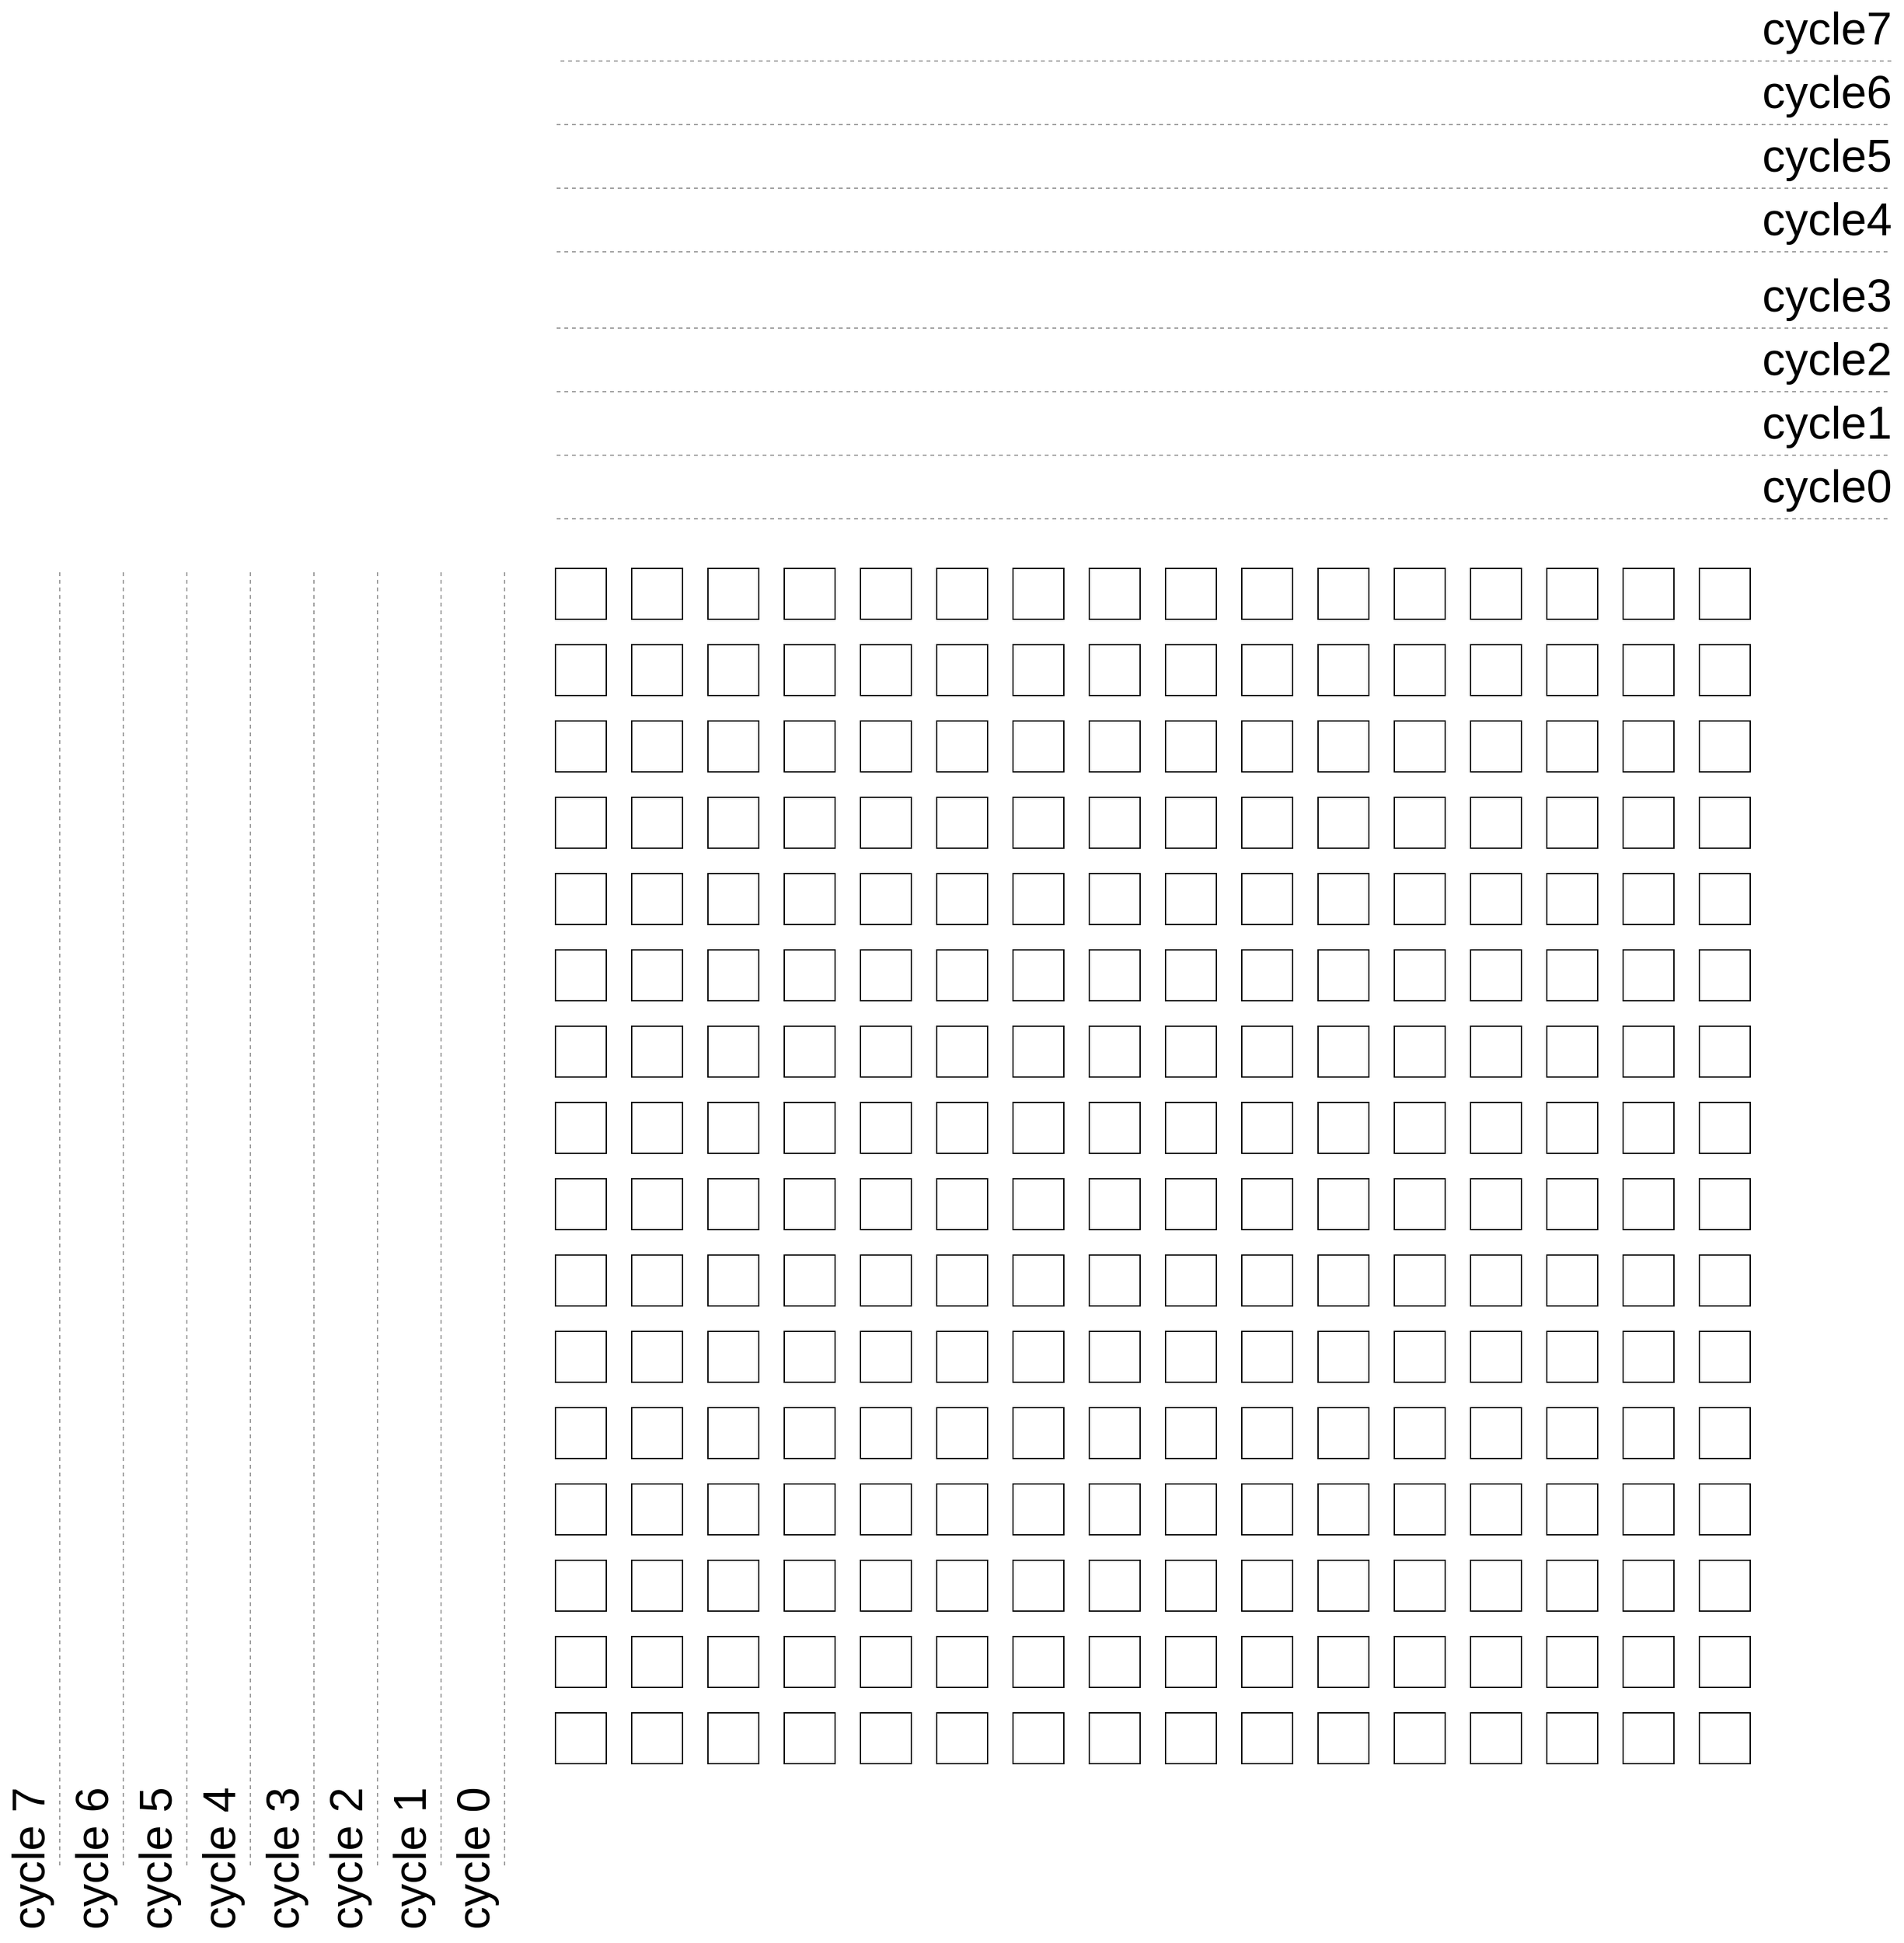 <mxfile version="13.10.3" type="device"><diagram id="1LaRJCmwS4lIeRSS0OO0" name="Page-1"><mxGraphModel dx="3244" dy="1924" grid="0" gridSize="10" guides="1" tooltips="1" connect="1" arrows="1" fold="1" page="0" pageScale="1" pageWidth="827" pageHeight="1169" math="0" shadow="0"><root><mxCell id="0"/><mxCell id="1" parent="0"/><mxCell id="CfFXcsWY9GP731ozD79a-1" value="" style="rounded=0;whiteSpace=wrap;html=1;" parent="1" vertex="1"><mxGeometry x="360" y="200" width="40" height="40" as="geometry"/></mxCell><mxCell id="CfFXcsWY9GP731ozD79a-2" value="" style="rounded=0;whiteSpace=wrap;html=1;" parent="1" vertex="1"><mxGeometry x="360" y="260" width="40" height="40" as="geometry"/></mxCell><mxCell id="CfFXcsWY9GP731ozD79a-5" value="" style="rounded=0;whiteSpace=wrap;html=1;" parent="1" vertex="1"><mxGeometry x="360" y="320" width="40" height="40" as="geometry"/></mxCell><mxCell id="CfFXcsWY9GP731ozD79a-6" value="" style="rounded=0;whiteSpace=wrap;html=1;" parent="1" vertex="1"><mxGeometry x="360" y="380" width="40" height="40" as="geometry"/></mxCell><mxCell id="CfFXcsWY9GP731ozD79a-7" value="" style="rounded=0;whiteSpace=wrap;html=1;" parent="1" vertex="1"><mxGeometry x="360" y="440" width="40" height="40" as="geometry"/></mxCell><mxCell id="CfFXcsWY9GP731ozD79a-8" value="" style="rounded=0;whiteSpace=wrap;html=1;" parent="1" vertex="1"><mxGeometry x="360" y="500" width="40" height="40" as="geometry"/></mxCell><mxCell id="CfFXcsWY9GP731ozD79a-9" value="" style="rounded=0;whiteSpace=wrap;html=1;" parent="1" vertex="1"><mxGeometry x="360" y="560" width="40" height="40" as="geometry"/></mxCell><mxCell id="CfFXcsWY9GP731ozD79a-10" value="" style="rounded=0;whiteSpace=wrap;html=1;" parent="1" vertex="1"><mxGeometry x="360" y="620" width="40" height="40" as="geometry"/></mxCell><mxCell id="CfFXcsWY9GP731ozD79a-11" value="" style="rounded=0;whiteSpace=wrap;html=1;" parent="1" vertex="1"><mxGeometry x="360" y="680" width="40" height="40" as="geometry"/></mxCell><mxCell id="CfFXcsWY9GP731ozD79a-12" value="" style="rounded=0;whiteSpace=wrap;html=1;" parent="1" vertex="1"><mxGeometry x="360" y="740" width="40" height="40" as="geometry"/></mxCell><mxCell id="CfFXcsWY9GP731ozD79a-13" value="" style="rounded=0;whiteSpace=wrap;html=1;" parent="1" vertex="1"><mxGeometry x="360" y="800" width="40" height="40" as="geometry"/></mxCell><mxCell id="CfFXcsWY9GP731ozD79a-14" value="" style="rounded=0;whiteSpace=wrap;html=1;" parent="1" vertex="1"><mxGeometry x="360" y="860" width="40" height="40" as="geometry"/></mxCell><mxCell id="CfFXcsWY9GP731ozD79a-15" value="" style="rounded=0;whiteSpace=wrap;html=1;" parent="1" vertex="1"><mxGeometry x="360" y="920" width="40" height="40" as="geometry"/></mxCell><mxCell id="CfFXcsWY9GP731ozD79a-16" value="" style="rounded=0;whiteSpace=wrap;html=1;" parent="1" vertex="1"><mxGeometry x="360" y="980" width="40" height="40" as="geometry"/></mxCell><mxCell id="CfFXcsWY9GP731ozD79a-17" value="" style="rounded=0;whiteSpace=wrap;html=1;" parent="1" vertex="1"><mxGeometry x="360" y="1040" width="40" height="40" as="geometry"/></mxCell><mxCell id="CfFXcsWY9GP731ozD79a-18" value="" style="rounded=0;whiteSpace=wrap;html=1;" parent="1" vertex="1"><mxGeometry x="360" y="1100" width="40" height="40" as="geometry"/></mxCell><mxCell id="CfFXcsWY9GP731ozD79a-35" value="" style="rounded=0;whiteSpace=wrap;html=1;" parent="1" vertex="1"><mxGeometry x="420" y="200" width="40" height="40" as="geometry"/></mxCell><mxCell id="CfFXcsWY9GP731ozD79a-36" value="" style="rounded=0;whiteSpace=wrap;html=1;" parent="1" vertex="1"><mxGeometry x="420" y="260" width="40" height="40" as="geometry"/></mxCell><mxCell id="CfFXcsWY9GP731ozD79a-37" value="" style="rounded=0;whiteSpace=wrap;html=1;" parent="1" vertex="1"><mxGeometry x="420" y="320" width="40" height="40" as="geometry"/></mxCell><mxCell id="CfFXcsWY9GP731ozD79a-38" value="" style="rounded=0;whiteSpace=wrap;html=1;" parent="1" vertex="1"><mxGeometry x="420" y="380" width="40" height="40" as="geometry"/></mxCell><mxCell id="CfFXcsWY9GP731ozD79a-39" value="" style="rounded=0;whiteSpace=wrap;html=1;" parent="1" vertex="1"><mxGeometry x="420" y="440" width="40" height="40" as="geometry"/></mxCell><mxCell id="CfFXcsWY9GP731ozD79a-40" value="" style="rounded=0;whiteSpace=wrap;html=1;" parent="1" vertex="1"><mxGeometry x="420" y="500" width="40" height="40" as="geometry"/></mxCell><mxCell id="CfFXcsWY9GP731ozD79a-41" value="" style="rounded=0;whiteSpace=wrap;html=1;" parent="1" vertex="1"><mxGeometry x="420" y="560" width="40" height="40" as="geometry"/></mxCell><mxCell id="CfFXcsWY9GP731ozD79a-42" value="" style="rounded=0;whiteSpace=wrap;html=1;" parent="1" vertex="1"><mxGeometry x="420" y="620" width="40" height="40" as="geometry"/></mxCell><mxCell id="CfFXcsWY9GP731ozD79a-43" value="" style="rounded=0;whiteSpace=wrap;html=1;" parent="1" vertex="1"><mxGeometry x="420" y="680" width="40" height="40" as="geometry"/></mxCell><mxCell id="CfFXcsWY9GP731ozD79a-44" value="" style="rounded=0;whiteSpace=wrap;html=1;" parent="1" vertex="1"><mxGeometry x="420" y="740" width="40" height="40" as="geometry"/></mxCell><mxCell id="CfFXcsWY9GP731ozD79a-45" value="" style="rounded=0;whiteSpace=wrap;html=1;" parent="1" vertex="1"><mxGeometry x="420" y="800" width="40" height="40" as="geometry"/></mxCell><mxCell id="CfFXcsWY9GP731ozD79a-46" value="" style="rounded=0;whiteSpace=wrap;html=1;" parent="1" vertex="1"><mxGeometry x="420" y="860" width="40" height="40" as="geometry"/></mxCell><mxCell id="CfFXcsWY9GP731ozD79a-47" value="" style="rounded=0;whiteSpace=wrap;html=1;" parent="1" vertex="1"><mxGeometry x="420" y="920" width="40" height="40" as="geometry"/></mxCell><mxCell id="CfFXcsWY9GP731ozD79a-48" value="" style="rounded=0;whiteSpace=wrap;html=1;" parent="1" vertex="1"><mxGeometry x="420" y="980" width="40" height="40" as="geometry"/></mxCell><mxCell id="CfFXcsWY9GP731ozD79a-49" value="" style="rounded=0;whiteSpace=wrap;html=1;" parent="1" vertex="1"><mxGeometry x="420" y="1040" width="40" height="40" as="geometry"/></mxCell><mxCell id="CfFXcsWY9GP731ozD79a-50" value="" style="rounded=0;whiteSpace=wrap;html=1;" parent="1" vertex="1"><mxGeometry x="420" y="1100" width="40" height="40" as="geometry"/></mxCell><mxCell id="CfFXcsWY9GP731ozD79a-99" value="" style="rounded=0;whiteSpace=wrap;html=1;" parent="1" vertex="1"><mxGeometry x="480" y="200" width="40" height="40" as="geometry"/></mxCell><mxCell id="CfFXcsWY9GP731ozD79a-100" value="" style="rounded=0;whiteSpace=wrap;html=1;" parent="1" vertex="1"><mxGeometry x="480" y="260" width="40" height="40" as="geometry"/></mxCell><mxCell id="CfFXcsWY9GP731ozD79a-101" value="" style="rounded=0;whiteSpace=wrap;html=1;" parent="1" vertex="1"><mxGeometry x="480" y="320" width="40" height="40" as="geometry"/></mxCell><mxCell id="CfFXcsWY9GP731ozD79a-102" value="" style="rounded=0;whiteSpace=wrap;html=1;" parent="1" vertex="1"><mxGeometry x="480" y="380" width="40" height="40" as="geometry"/></mxCell><mxCell id="CfFXcsWY9GP731ozD79a-103" value="" style="rounded=0;whiteSpace=wrap;html=1;" parent="1" vertex="1"><mxGeometry x="480" y="440" width="40" height="40" as="geometry"/></mxCell><mxCell id="CfFXcsWY9GP731ozD79a-104" value="" style="rounded=0;whiteSpace=wrap;html=1;" parent="1" vertex="1"><mxGeometry x="480" y="500" width="40" height="40" as="geometry"/></mxCell><mxCell id="CfFXcsWY9GP731ozD79a-105" value="" style="rounded=0;whiteSpace=wrap;html=1;" parent="1" vertex="1"><mxGeometry x="480" y="560" width="40" height="40" as="geometry"/></mxCell><mxCell id="CfFXcsWY9GP731ozD79a-106" value="" style="rounded=0;whiteSpace=wrap;html=1;" parent="1" vertex="1"><mxGeometry x="480" y="620" width="40" height="40" as="geometry"/></mxCell><mxCell id="CfFXcsWY9GP731ozD79a-107" value="" style="rounded=0;whiteSpace=wrap;html=1;" parent="1" vertex="1"><mxGeometry x="480" y="680" width="40" height="40" as="geometry"/></mxCell><mxCell id="CfFXcsWY9GP731ozD79a-108" value="" style="rounded=0;whiteSpace=wrap;html=1;" parent="1" vertex="1"><mxGeometry x="480" y="740" width="40" height="40" as="geometry"/></mxCell><mxCell id="CfFXcsWY9GP731ozD79a-109" value="" style="rounded=0;whiteSpace=wrap;html=1;" parent="1" vertex="1"><mxGeometry x="480" y="800" width="40" height="40" as="geometry"/></mxCell><mxCell id="CfFXcsWY9GP731ozD79a-110" value="" style="rounded=0;whiteSpace=wrap;html=1;" parent="1" vertex="1"><mxGeometry x="480" y="860" width="40" height="40" as="geometry"/></mxCell><mxCell id="CfFXcsWY9GP731ozD79a-111" value="" style="rounded=0;whiteSpace=wrap;html=1;" parent="1" vertex="1"><mxGeometry x="480" y="920" width="40" height="40" as="geometry"/></mxCell><mxCell id="CfFXcsWY9GP731ozD79a-112" value="" style="rounded=0;whiteSpace=wrap;html=1;" parent="1" vertex="1"><mxGeometry x="480" y="980" width="40" height="40" as="geometry"/></mxCell><mxCell id="CfFXcsWY9GP731ozD79a-113" value="" style="rounded=0;whiteSpace=wrap;html=1;" parent="1" vertex="1"><mxGeometry x="480" y="1040" width="40" height="40" as="geometry"/></mxCell><mxCell id="CfFXcsWY9GP731ozD79a-114" value="" style="rounded=0;whiteSpace=wrap;html=1;" parent="1" vertex="1"><mxGeometry x="480" y="1100" width="40" height="40" as="geometry"/></mxCell><mxCell id="CfFXcsWY9GP731ozD79a-115" value="" style="rounded=0;whiteSpace=wrap;html=1;" parent="1" vertex="1"><mxGeometry x="540" y="200" width="40" height="40" as="geometry"/></mxCell><mxCell id="CfFXcsWY9GP731ozD79a-116" value="" style="rounded=0;whiteSpace=wrap;html=1;" parent="1" vertex="1"><mxGeometry x="540" y="260" width="40" height="40" as="geometry"/></mxCell><mxCell id="CfFXcsWY9GP731ozD79a-117" value="" style="rounded=0;whiteSpace=wrap;html=1;" parent="1" vertex="1"><mxGeometry x="540" y="320" width="40" height="40" as="geometry"/></mxCell><mxCell id="CfFXcsWY9GP731ozD79a-118" value="" style="rounded=0;whiteSpace=wrap;html=1;" parent="1" vertex="1"><mxGeometry x="540" y="380" width="40" height="40" as="geometry"/></mxCell><mxCell id="CfFXcsWY9GP731ozD79a-119" value="" style="rounded=0;whiteSpace=wrap;html=1;" parent="1" vertex="1"><mxGeometry x="540" y="440" width="40" height="40" as="geometry"/></mxCell><mxCell id="CfFXcsWY9GP731ozD79a-120" value="" style="rounded=0;whiteSpace=wrap;html=1;" parent="1" vertex="1"><mxGeometry x="540" y="500" width="40" height="40" as="geometry"/></mxCell><mxCell id="CfFXcsWY9GP731ozD79a-121" value="" style="rounded=0;whiteSpace=wrap;html=1;" parent="1" vertex="1"><mxGeometry x="540" y="560" width="40" height="40" as="geometry"/></mxCell><mxCell id="CfFXcsWY9GP731ozD79a-122" value="" style="rounded=0;whiteSpace=wrap;html=1;" parent="1" vertex="1"><mxGeometry x="540" y="620" width="40" height="40" as="geometry"/></mxCell><mxCell id="CfFXcsWY9GP731ozD79a-123" value="" style="rounded=0;whiteSpace=wrap;html=1;" parent="1" vertex="1"><mxGeometry x="540" y="680" width="40" height="40" as="geometry"/></mxCell><mxCell id="CfFXcsWY9GP731ozD79a-124" value="" style="rounded=0;whiteSpace=wrap;html=1;" parent="1" vertex="1"><mxGeometry x="540" y="740" width="40" height="40" as="geometry"/></mxCell><mxCell id="CfFXcsWY9GP731ozD79a-125" value="" style="rounded=0;whiteSpace=wrap;html=1;" parent="1" vertex="1"><mxGeometry x="540" y="800" width="40" height="40" as="geometry"/></mxCell><mxCell id="CfFXcsWY9GP731ozD79a-126" value="" style="rounded=0;whiteSpace=wrap;html=1;" parent="1" vertex="1"><mxGeometry x="540" y="860" width="40" height="40" as="geometry"/></mxCell><mxCell id="CfFXcsWY9GP731ozD79a-127" value="" style="rounded=0;whiteSpace=wrap;html=1;" parent="1" vertex="1"><mxGeometry x="540" y="920" width="40" height="40" as="geometry"/></mxCell><mxCell id="CfFXcsWY9GP731ozD79a-128" value="" style="rounded=0;whiteSpace=wrap;html=1;" parent="1" vertex="1"><mxGeometry x="540" y="980" width="40" height="40" as="geometry"/></mxCell><mxCell id="CfFXcsWY9GP731ozD79a-129" value="" style="rounded=0;whiteSpace=wrap;html=1;" parent="1" vertex="1"><mxGeometry x="540" y="1040" width="40" height="40" as="geometry"/></mxCell><mxCell id="CfFXcsWY9GP731ozD79a-130" value="" style="rounded=0;whiteSpace=wrap;html=1;" parent="1" vertex="1"><mxGeometry x="540" y="1100" width="40" height="40" as="geometry"/></mxCell><mxCell id="CfFXcsWY9GP731ozD79a-131" value="" style="rounded=0;whiteSpace=wrap;html=1;" parent="1" vertex="1"><mxGeometry x="600" y="200" width="40" height="40" as="geometry"/></mxCell><mxCell id="CfFXcsWY9GP731ozD79a-132" value="" style="rounded=0;whiteSpace=wrap;html=1;" parent="1" vertex="1"><mxGeometry x="600" y="260" width="40" height="40" as="geometry"/></mxCell><mxCell id="CfFXcsWY9GP731ozD79a-133" value="" style="rounded=0;whiteSpace=wrap;html=1;" parent="1" vertex="1"><mxGeometry x="600" y="320" width="40" height="40" as="geometry"/></mxCell><mxCell id="CfFXcsWY9GP731ozD79a-134" value="" style="rounded=0;whiteSpace=wrap;html=1;" parent="1" vertex="1"><mxGeometry x="600" y="380" width="40" height="40" as="geometry"/></mxCell><mxCell id="CfFXcsWY9GP731ozD79a-135" value="" style="rounded=0;whiteSpace=wrap;html=1;" parent="1" vertex="1"><mxGeometry x="600" y="440" width="40" height="40" as="geometry"/></mxCell><mxCell id="CfFXcsWY9GP731ozD79a-136" value="" style="rounded=0;whiteSpace=wrap;html=1;" parent="1" vertex="1"><mxGeometry x="600" y="500" width="40" height="40" as="geometry"/></mxCell><mxCell id="CfFXcsWY9GP731ozD79a-137" value="" style="rounded=0;whiteSpace=wrap;html=1;" parent="1" vertex="1"><mxGeometry x="600" y="560" width="40" height="40" as="geometry"/></mxCell><mxCell id="CfFXcsWY9GP731ozD79a-138" value="" style="rounded=0;whiteSpace=wrap;html=1;" parent="1" vertex="1"><mxGeometry x="600" y="620" width="40" height="40" as="geometry"/></mxCell><mxCell id="CfFXcsWY9GP731ozD79a-139" value="" style="rounded=0;whiteSpace=wrap;html=1;" parent="1" vertex="1"><mxGeometry x="600" y="680" width="40" height="40" as="geometry"/></mxCell><mxCell id="CfFXcsWY9GP731ozD79a-140" value="" style="rounded=0;whiteSpace=wrap;html=1;" parent="1" vertex="1"><mxGeometry x="600" y="740" width="40" height="40" as="geometry"/></mxCell><mxCell id="CfFXcsWY9GP731ozD79a-141" value="" style="rounded=0;whiteSpace=wrap;html=1;" parent="1" vertex="1"><mxGeometry x="600" y="800" width="40" height="40" as="geometry"/></mxCell><mxCell id="CfFXcsWY9GP731ozD79a-142" value="" style="rounded=0;whiteSpace=wrap;html=1;" parent="1" vertex="1"><mxGeometry x="600" y="860" width="40" height="40" as="geometry"/></mxCell><mxCell id="CfFXcsWY9GP731ozD79a-143" value="" style="rounded=0;whiteSpace=wrap;html=1;" parent="1" vertex="1"><mxGeometry x="600" y="920" width="40" height="40" as="geometry"/></mxCell><mxCell id="CfFXcsWY9GP731ozD79a-144" value="" style="rounded=0;whiteSpace=wrap;html=1;" parent="1" vertex="1"><mxGeometry x="600" y="980" width="40" height="40" as="geometry"/></mxCell><mxCell id="CfFXcsWY9GP731ozD79a-145" value="" style="rounded=0;whiteSpace=wrap;html=1;" parent="1" vertex="1"><mxGeometry x="600" y="1040" width="40" height="40" as="geometry"/></mxCell><mxCell id="CfFXcsWY9GP731ozD79a-146" value="" style="rounded=0;whiteSpace=wrap;html=1;" parent="1" vertex="1"><mxGeometry x="600" y="1100" width="40" height="40" as="geometry"/></mxCell><mxCell id="CfFXcsWY9GP731ozD79a-147" value="" style="rounded=0;whiteSpace=wrap;html=1;" parent="1" vertex="1"><mxGeometry x="660" y="200" width="40" height="40" as="geometry"/></mxCell><mxCell id="CfFXcsWY9GP731ozD79a-148" value="" style="rounded=0;whiteSpace=wrap;html=1;" parent="1" vertex="1"><mxGeometry x="660" y="260" width="40" height="40" as="geometry"/></mxCell><mxCell id="CfFXcsWY9GP731ozD79a-149" value="" style="rounded=0;whiteSpace=wrap;html=1;" parent="1" vertex="1"><mxGeometry x="660" y="320" width="40" height="40" as="geometry"/></mxCell><mxCell id="CfFXcsWY9GP731ozD79a-150" value="" style="rounded=0;whiteSpace=wrap;html=1;" parent="1" vertex="1"><mxGeometry x="660" y="380" width="40" height="40" as="geometry"/></mxCell><mxCell id="CfFXcsWY9GP731ozD79a-151" value="" style="rounded=0;whiteSpace=wrap;html=1;" parent="1" vertex="1"><mxGeometry x="660" y="440" width="40" height="40" as="geometry"/></mxCell><mxCell id="CfFXcsWY9GP731ozD79a-152" value="" style="rounded=0;whiteSpace=wrap;html=1;" parent="1" vertex="1"><mxGeometry x="660" y="500" width="40" height="40" as="geometry"/></mxCell><mxCell id="CfFXcsWY9GP731ozD79a-153" value="" style="rounded=0;whiteSpace=wrap;html=1;" parent="1" vertex="1"><mxGeometry x="660" y="560" width="40" height="40" as="geometry"/></mxCell><mxCell id="CfFXcsWY9GP731ozD79a-154" value="" style="rounded=0;whiteSpace=wrap;html=1;" parent="1" vertex="1"><mxGeometry x="660" y="620" width="40" height="40" as="geometry"/></mxCell><mxCell id="CfFXcsWY9GP731ozD79a-155" value="" style="rounded=0;whiteSpace=wrap;html=1;" parent="1" vertex="1"><mxGeometry x="660" y="680" width="40" height="40" as="geometry"/></mxCell><mxCell id="CfFXcsWY9GP731ozD79a-156" value="" style="rounded=0;whiteSpace=wrap;html=1;" parent="1" vertex="1"><mxGeometry x="660" y="740" width="40" height="40" as="geometry"/></mxCell><mxCell id="CfFXcsWY9GP731ozD79a-157" value="" style="rounded=0;whiteSpace=wrap;html=1;" parent="1" vertex="1"><mxGeometry x="660" y="800" width="40" height="40" as="geometry"/></mxCell><mxCell id="CfFXcsWY9GP731ozD79a-158" value="" style="rounded=0;whiteSpace=wrap;html=1;" parent="1" vertex="1"><mxGeometry x="660" y="860" width="40" height="40" as="geometry"/></mxCell><mxCell id="CfFXcsWY9GP731ozD79a-159" value="" style="rounded=0;whiteSpace=wrap;html=1;" parent="1" vertex="1"><mxGeometry x="660" y="920" width="40" height="40" as="geometry"/></mxCell><mxCell id="CfFXcsWY9GP731ozD79a-160" value="" style="rounded=0;whiteSpace=wrap;html=1;" parent="1" vertex="1"><mxGeometry x="660" y="980" width="40" height="40" as="geometry"/></mxCell><mxCell id="CfFXcsWY9GP731ozD79a-161" value="" style="rounded=0;whiteSpace=wrap;html=1;" parent="1" vertex="1"><mxGeometry x="660" y="1040" width="40" height="40" as="geometry"/></mxCell><mxCell id="CfFXcsWY9GP731ozD79a-162" value="" style="rounded=0;whiteSpace=wrap;html=1;" parent="1" vertex="1"><mxGeometry x="660" y="1100" width="40" height="40" as="geometry"/></mxCell><mxCell id="CfFXcsWY9GP731ozD79a-163" value="" style="rounded=0;whiteSpace=wrap;html=1;" parent="1" vertex="1"><mxGeometry x="720" y="200" width="40" height="40" as="geometry"/></mxCell><mxCell id="CfFXcsWY9GP731ozD79a-164" value="" style="rounded=0;whiteSpace=wrap;html=1;" parent="1" vertex="1"><mxGeometry x="720" y="260" width="40" height="40" as="geometry"/></mxCell><mxCell id="CfFXcsWY9GP731ozD79a-165" value="" style="rounded=0;whiteSpace=wrap;html=1;" parent="1" vertex="1"><mxGeometry x="720" y="320" width="40" height="40" as="geometry"/></mxCell><mxCell id="CfFXcsWY9GP731ozD79a-166" value="" style="rounded=0;whiteSpace=wrap;html=1;" parent="1" vertex="1"><mxGeometry x="720" y="380" width="40" height="40" as="geometry"/></mxCell><mxCell id="CfFXcsWY9GP731ozD79a-167" value="" style="rounded=0;whiteSpace=wrap;html=1;" parent="1" vertex="1"><mxGeometry x="720" y="440" width="40" height="40" as="geometry"/></mxCell><mxCell id="CfFXcsWY9GP731ozD79a-168" value="" style="rounded=0;whiteSpace=wrap;html=1;" parent="1" vertex="1"><mxGeometry x="720" y="500" width="40" height="40" as="geometry"/></mxCell><mxCell id="CfFXcsWY9GP731ozD79a-169" value="" style="rounded=0;whiteSpace=wrap;html=1;" parent="1" vertex="1"><mxGeometry x="720" y="560" width="40" height="40" as="geometry"/></mxCell><mxCell id="CfFXcsWY9GP731ozD79a-170" value="" style="rounded=0;whiteSpace=wrap;html=1;" parent="1" vertex="1"><mxGeometry x="720" y="620" width="40" height="40" as="geometry"/></mxCell><mxCell id="CfFXcsWY9GP731ozD79a-171" value="" style="rounded=0;whiteSpace=wrap;html=1;" parent="1" vertex="1"><mxGeometry x="720" y="680" width="40" height="40" as="geometry"/></mxCell><mxCell id="CfFXcsWY9GP731ozD79a-172" value="" style="rounded=0;whiteSpace=wrap;html=1;" parent="1" vertex="1"><mxGeometry x="720" y="740" width="40" height="40" as="geometry"/></mxCell><mxCell id="CfFXcsWY9GP731ozD79a-173" value="" style="rounded=0;whiteSpace=wrap;html=1;" parent="1" vertex="1"><mxGeometry x="720" y="800" width="40" height="40" as="geometry"/></mxCell><mxCell id="CfFXcsWY9GP731ozD79a-174" value="" style="rounded=0;whiteSpace=wrap;html=1;" parent="1" vertex="1"><mxGeometry x="720" y="860" width="40" height="40" as="geometry"/></mxCell><mxCell id="CfFXcsWY9GP731ozD79a-175" value="" style="rounded=0;whiteSpace=wrap;html=1;" parent="1" vertex="1"><mxGeometry x="720" y="920" width="40" height="40" as="geometry"/></mxCell><mxCell id="CfFXcsWY9GP731ozD79a-176" value="" style="rounded=0;whiteSpace=wrap;html=1;" parent="1" vertex="1"><mxGeometry x="720" y="980" width="40" height="40" as="geometry"/></mxCell><mxCell id="CfFXcsWY9GP731ozD79a-177" value="" style="rounded=0;whiteSpace=wrap;html=1;" parent="1" vertex="1"><mxGeometry x="720" y="1040" width="40" height="40" as="geometry"/></mxCell><mxCell id="CfFXcsWY9GP731ozD79a-178" value="" style="rounded=0;whiteSpace=wrap;html=1;" parent="1" vertex="1"><mxGeometry x="720" y="1100" width="40" height="40" as="geometry"/></mxCell><mxCell id="CfFXcsWY9GP731ozD79a-179" value="" style="rounded=0;whiteSpace=wrap;html=1;" parent="1" vertex="1"><mxGeometry x="780" y="200" width="40" height="40" as="geometry"/></mxCell><mxCell id="CfFXcsWY9GP731ozD79a-180" value="" style="rounded=0;whiteSpace=wrap;html=1;" parent="1" vertex="1"><mxGeometry x="780" y="260" width="40" height="40" as="geometry"/></mxCell><mxCell id="CfFXcsWY9GP731ozD79a-181" value="" style="rounded=0;whiteSpace=wrap;html=1;" parent="1" vertex="1"><mxGeometry x="780" y="320" width="40" height="40" as="geometry"/></mxCell><mxCell id="CfFXcsWY9GP731ozD79a-182" value="" style="rounded=0;whiteSpace=wrap;html=1;" parent="1" vertex="1"><mxGeometry x="780" y="380" width="40" height="40" as="geometry"/></mxCell><mxCell id="CfFXcsWY9GP731ozD79a-183" value="" style="rounded=0;whiteSpace=wrap;html=1;" parent="1" vertex="1"><mxGeometry x="780" y="440" width="40" height="40" as="geometry"/></mxCell><mxCell id="CfFXcsWY9GP731ozD79a-184" value="" style="rounded=0;whiteSpace=wrap;html=1;" parent="1" vertex="1"><mxGeometry x="780" y="500" width="40" height="40" as="geometry"/></mxCell><mxCell id="CfFXcsWY9GP731ozD79a-185" value="" style="rounded=0;whiteSpace=wrap;html=1;" parent="1" vertex="1"><mxGeometry x="780" y="560" width="40" height="40" as="geometry"/></mxCell><mxCell id="CfFXcsWY9GP731ozD79a-186" value="" style="rounded=0;whiteSpace=wrap;html=1;" parent="1" vertex="1"><mxGeometry x="780" y="620" width="40" height="40" as="geometry"/></mxCell><mxCell id="CfFXcsWY9GP731ozD79a-187" value="" style="rounded=0;whiteSpace=wrap;html=1;" parent="1" vertex="1"><mxGeometry x="780" y="680" width="40" height="40" as="geometry"/></mxCell><mxCell id="CfFXcsWY9GP731ozD79a-188" value="" style="rounded=0;whiteSpace=wrap;html=1;" parent="1" vertex="1"><mxGeometry x="780" y="740" width="40" height="40" as="geometry"/></mxCell><mxCell id="CfFXcsWY9GP731ozD79a-189" value="" style="rounded=0;whiteSpace=wrap;html=1;" parent="1" vertex="1"><mxGeometry x="780" y="800" width="40" height="40" as="geometry"/></mxCell><mxCell id="CfFXcsWY9GP731ozD79a-190" value="" style="rounded=0;whiteSpace=wrap;html=1;" parent="1" vertex="1"><mxGeometry x="780" y="860" width="40" height="40" as="geometry"/></mxCell><mxCell id="CfFXcsWY9GP731ozD79a-191" value="" style="rounded=0;whiteSpace=wrap;html=1;" parent="1" vertex="1"><mxGeometry x="780" y="920" width="40" height="40" as="geometry"/></mxCell><mxCell id="CfFXcsWY9GP731ozD79a-192" value="" style="rounded=0;whiteSpace=wrap;html=1;" parent="1" vertex="1"><mxGeometry x="780" y="980" width="40" height="40" as="geometry"/></mxCell><mxCell id="CfFXcsWY9GP731ozD79a-193" value="" style="rounded=0;whiteSpace=wrap;html=1;" parent="1" vertex="1"><mxGeometry x="780" y="1040" width="40" height="40" as="geometry"/></mxCell><mxCell id="CfFXcsWY9GP731ozD79a-194" value="" style="rounded=0;whiteSpace=wrap;html=1;" parent="1" vertex="1"><mxGeometry x="780" y="1100" width="40" height="40" as="geometry"/></mxCell><mxCell id="CfFXcsWY9GP731ozD79a-195" value="" style="rounded=0;whiteSpace=wrap;html=1;" parent="1" vertex="1"><mxGeometry x="840" y="200" width="40" height="40" as="geometry"/></mxCell><mxCell id="CfFXcsWY9GP731ozD79a-196" value="" style="rounded=0;whiteSpace=wrap;html=1;" parent="1" vertex="1"><mxGeometry x="840" y="260" width="40" height="40" as="geometry"/></mxCell><mxCell id="CfFXcsWY9GP731ozD79a-197" value="" style="rounded=0;whiteSpace=wrap;html=1;" parent="1" vertex="1"><mxGeometry x="840" y="320" width="40" height="40" as="geometry"/></mxCell><mxCell id="CfFXcsWY9GP731ozD79a-198" value="" style="rounded=0;whiteSpace=wrap;html=1;" parent="1" vertex="1"><mxGeometry x="840" y="380" width="40" height="40" as="geometry"/></mxCell><mxCell id="CfFXcsWY9GP731ozD79a-199" value="" style="rounded=0;whiteSpace=wrap;html=1;" parent="1" vertex="1"><mxGeometry x="840" y="440" width="40" height="40" as="geometry"/></mxCell><mxCell id="CfFXcsWY9GP731ozD79a-200" value="" style="rounded=0;whiteSpace=wrap;html=1;" parent="1" vertex="1"><mxGeometry x="840" y="500" width="40" height="40" as="geometry"/></mxCell><mxCell id="CfFXcsWY9GP731ozD79a-201" value="" style="rounded=0;whiteSpace=wrap;html=1;" parent="1" vertex="1"><mxGeometry x="840" y="560" width="40" height="40" as="geometry"/></mxCell><mxCell id="CfFXcsWY9GP731ozD79a-202" value="" style="rounded=0;whiteSpace=wrap;html=1;" parent="1" vertex="1"><mxGeometry x="840" y="620" width="40" height="40" as="geometry"/></mxCell><mxCell id="CfFXcsWY9GP731ozD79a-203" value="" style="rounded=0;whiteSpace=wrap;html=1;" parent="1" vertex="1"><mxGeometry x="840" y="680" width="40" height="40" as="geometry"/></mxCell><mxCell id="CfFXcsWY9GP731ozD79a-204" value="" style="rounded=0;whiteSpace=wrap;html=1;" parent="1" vertex="1"><mxGeometry x="840" y="740" width="40" height="40" as="geometry"/></mxCell><mxCell id="CfFXcsWY9GP731ozD79a-205" value="" style="rounded=0;whiteSpace=wrap;html=1;" parent="1" vertex="1"><mxGeometry x="840" y="800" width="40" height="40" as="geometry"/></mxCell><mxCell id="CfFXcsWY9GP731ozD79a-206" value="" style="rounded=0;whiteSpace=wrap;html=1;" parent="1" vertex="1"><mxGeometry x="840" y="860" width="40" height="40" as="geometry"/></mxCell><mxCell id="CfFXcsWY9GP731ozD79a-207" value="" style="rounded=0;whiteSpace=wrap;html=1;" parent="1" vertex="1"><mxGeometry x="840" y="920" width="40" height="40" as="geometry"/></mxCell><mxCell id="CfFXcsWY9GP731ozD79a-208" value="" style="rounded=0;whiteSpace=wrap;html=1;" parent="1" vertex="1"><mxGeometry x="840" y="980" width="40" height="40" as="geometry"/></mxCell><mxCell id="CfFXcsWY9GP731ozD79a-209" value="" style="rounded=0;whiteSpace=wrap;html=1;" parent="1" vertex="1"><mxGeometry x="840" y="1040" width="40" height="40" as="geometry"/></mxCell><mxCell id="CfFXcsWY9GP731ozD79a-210" value="" style="rounded=0;whiteSpace=wrap;html=1;" parent="1" vertex="1"><mxGeometry x="840" y="1100" width="40" height="40" as="geometry"/></mxCell><mxCell id="CfFXcsWY9GP731ozD79a-211" value="" style="rounded=0;whiteSpace=wrap;html=1;" parent="1" vertex="1"><mxGeometry x="900" y="200" width="40" height="40" as="geometry"/></mxCell><mxCell id="CfFXcsWY9GP731ozD79a-212" value="" style="rounded=0;whiteSpace=wrap;html=1;" parent="1" vertex="1"><mxGeometry x="900" y="260" width="40" height="40" as="geometry"/></mxCell><mxCell id="CfFXcsWY9GP731ozD79a-213" value="" style="rounded=0;whiteSpace=wrap;html=1;" parent="1" vertex="1"><mxGeometry x="900" y="320" width="40" height="40" as="geometry"/></mxCell><mxCell id="CfFXcsWY9GP731ozD79a-214" value="" style="rounded=0;whiteSpace=wrap;html=1;" parent="1" vertex="1"><mxGeometry x="900" y="380" width="40" height="40" as="geometry"/></mxCell><mxCell id="CfFXcsWY9GP731ozD79a-215" value="" style="rounded=0;whiteSpace=wrap;html=1;" parent="1" vertex="1"><mxGeometry x="900" y="440" width="40" height="40" as="geometry"/></mxCell><mxCell id="CfFXcsWY9GP731ozD79a-216" value="" style="rounded=0;whiteSpace=wrap;html=1;" parent="1" vertex="1"><mxGeometry x="900" y="500" width="40" height="40" as="geometry"/></mxCell><mxCell id="CfFXcsWY9GP731ozD79a-217" value="" style="rounded=0;whiteSpace=wrap;html=1;" parent="1" vertex="1"><mxGeometry x="900" y="560" width="40" height="40" as="geometry"/></mxCell><mxCell id="CfFXcsWY9GP731ozD79a-218" value="" style="rounded=0;whiteSpace=wrap;html=1;" parent="1" vertex="1"><mxGeometry x="900" y="620" width="40" height="40" as="geometry"/></mxCell><mxCell id="CfFXcsWY9GP731ozD79a-219" value="" style="rounded=0;whiteSpace=wrap;html=1;" parent="1" vertex="1"><mxGeometry x="900" y="680" width="40" height="40" as="geometry"/></mxCell><mxCell id="CfFXcsWY9GP731ozD79a-220" value="" style="rounded=0;whiteSpace=wrap;html=1;" parent="1" vertex="1"><mxGeometry x="900" y="740" width="40" height="40" as="geometry"/></mxCell><mxCell id="CfFXcsWY9GP731ozD79a-221" value="" style="rounded=0;whiteSpace=wrap;html=1;" parent="1" vertex="1"><mxGeometry x="900" y="800" width="40" height="40" as="geometry"/></mxCell><mxCell id="CfFXcsWY9GP731ozD79a-222" value="" style="rounded=0;whiteSpace=wrap;html=1;" parent="1" vertex="1"><mxGeometry x="900" y="860" width="40" height="40" as="geometry"/></mxCell><mxCell id="CfFXcsWY9GP731ozD79a-223" value="" style="rounded=0;whiteSpace=wrap;html=1;" parent="1" vertex="1"><mxGeometry x="900" y="920" width="40" height="40" as="geometry"/></mxCell><mxCell id="CfFXcsWY9GP731ozD79a-224" value="" style="rounded=0;whiteSpace=wrap;html=1;" parent="1" vertex="1"><mxGeometry x="900" y="980" width="40" height="40" as="geometry"/></mxCell><mxCell id="CfFXcsWY9GP731ozD79a-225" value="" style="rounded=0;whiteSpace=wrap;html=1;" parent="1" vertex="1"><mxGeometry x="900" y="1040" width="40" height="40" as="geometry"/></mxCell><mxCell id="CfFXcsWY9GP731ozD79a-226" value="" style="rounded=0;whiteSpace=wrap;html=1;" parent="1" vertex="1"><mxGeometry x="900" y="1100" width="40" height="40" as="geometry"/></mxCell><mxCell id="CfFXcsWY9GP731ozD79a-227" value="" style="rounded=0;whiteSpace=wrap;html=1;" parent="1" vertex="1"><mxGeometry x="960" y="200" width="40" height="40" as="geometry"/></mxCell><mxCell id="CfFXcsWY9GP731ozD79a-228" value="" style="rounded=0;whiteSpace=wrap;html=1;" parent="1" vertex="1"><mxGeometry x="960" y="260" width="40" height="40" as="geometry"/></mxCell><mxCell id="CfFXcsWY9GP731ozD79a-229" value="" style="rounded=0;whiteSpace=wrap;html=1;" parent="1" vertex="1"><mxGeometry x="960" y="320" width="40" height="40" as="geometry"/></mxCell><mxCell id="CfFXcsWY9GP731ozD79a-230" value="" style="rounded=0;whiteSpace=wrap;html=1;" parent="1" vertex="1"><mxGeometry x="960" y="380" width="40" height="40" as="geometry"/></mxCell><mxCell id="CfFXcsWY9GP731ozD79a-231" value="" style="rounded=0;whiteSpace=wrap;html=1;" parent="1" vertex="1"><mxGeometry x="960" y="440" width="40" height="40" as="geometry"/></mxCell><mxCell id="CfFXcsWY9GP731ozD79a-232" value="" style="rounded=0;whiteSpace=wrap;html=1;" parent="1" vertex="1"><mxGeometry x="960" y="500" width="40" height="40" as="geometry"/></mxCell><mxCell id="CfFXcsWY9GP731ozD79a-233" value="" style="rounded=0;whiteSpace=wrap;html=1;" parent="1" vertex="1"><mxGeometry x="960" y="560" width="40" height="40" as="geometry"/></mxCell><mxCell id="CfFXcsWY9GP731ozD79a-234" value="" style="rounded=0;whiteSpace=wrap;html=1;" parent="1" vertex="1"><mxGeometry x="960" y="620" width="40" height="40" as="geometry"/></mxCell><mxCell id="CfFXcsWY9GP731ozD79a-235" value="" style="rounded=0;whiteSpace=wrap;html=1;" parent="1" vertex="1"><mxGeometry x="960" y="680" width="40" height="40" as="geometry"/></mxCell><mxCell id="CfFXcsWY9GP731ozD79a-236" value="" style="rounded=0;whiteSpace=wrap;html=1;" parent="1" vertex="1"><mxGeometry x="960" y="740" width="40" height="40" as="geometry"/></mxCell><mxCell id="CfFXcsWY9GP731ozD79a-237" value="" style="rounded=0;whiteSpace=wrap;html=1;" parent="1" vertex="1"><mxGeometry x="960" y="800" width="40" height="40" as="geometry"/></mxCell><mxCell id="CfFXcsWY9GP731ozD79a-238" value="" style="rounded=0;whiteSpace=wrap;html=1;" parent="1" vertex="1"><mxGeometry x="960" y="860" width="40" height="40" as="geometry"/></mxCell><mxCell id="CfFXcsWY9GP731ozD79a-239" value="" style="rounded=0;whiteSpace=wrap;html=1;" parent="1" vertex="1"><mxGeometry x="960" y="920" width="40" height="40" as="geometry"/></mxCell><mxCell id="CfFXcsWY9GP731ozD79a-240" value="" style="rounded=0;whiteSpace=wrap;html=1;" parent="1" vertex="1"><mxGeometry x="960" y="980" width="40" height="40" as="geometry"/></mxCell><mxCell id="CfFXcsWY9GP731ozD79a-241" value="" style="rounded=0;whiteSpace=wrap;html=1;" parent="1" vertex="1"><mxGeometry x="960" y="1040" width="40" height="40" as="geometry"/></mxCell><mxCell id="CfFXcsWY9GP731ozD79a-242" value="" style="rounded=0;whiteSpace=wrap;html=1;" parent="1" vertex="1"><mxGeometry x="960" y="1100" width="40" height="40" as="geometry"/></mxCell><mxCell id="CfFXcsWY9GP731ozD79a-243" value="" style="rounded=0;whiteSpace=wrap;html=1;" parent="1" vertex="1"><mxGeometry x="1020" y="200" width="40" height="40" as="geometry"/></mxCell><mxCell id="CfFXcsWY9GP731ozD79a-244" value="" style="rounded=0;whiteSpace=wrap;html=1;" parent="1" vertex="1"><mxGeometry x="1020" y="260" width="40" height="40" as="geometry"/></mxCell><mxCell id="CfFXcsWY9GP731ozD79a-245" value="" style="rounded=0;whiteSpace=wrap;html=1;" parent="1" vertex="1"><mxGeometry x="1020" y="320" width="40" height="40" as="geometry"/></mxCell><mxCell id="CfFXcsWY9GP731ozD79a-246" value="" style="rounded=0;whiteSpace=wrap;html=1;" parent="1" vertex="1"><mxGeometry x="1020" y="380" width="40" height="40" as="geometry"/></mxCell><mxCell id="CfFXcsWY9GP731ozD79a-247" value="" style="rounded=0;whiteSpace=wrap;html=1;" parent="1" vertex="1"><mxGeometry x="1020" y="440" width="40" height="40" as="geometry"/></mxCell><mxCell id="CfFXcsWY9GP731ozD79a-248" value="" style="rounded=0;whiteSpace=wrap;html=1;" parent="1" vertex="1"><mxGeometry x="1020" y="500" width="40" height="40" as="geometry"/></mxCell><mxCell id="CfFXcsWY9GP731ozD79a-249" value="" style="rounded=0;whiteSpace=wrap;html=1;" parent="1" vertex="1"><mxGeometry x="1020" y="560" width="40" height="40" as="geometry"/></mxCell><mxCell id="CfFXcsWY9GP731ozD79a-250" value="" style="rounded=0;whiteSpace=wrap;html=1;" parent="1" vertex="1"><mxGeometry x="1020" y="620" width="40" height="40" as="geometry"/></mxCell><mxCell id="CfFXcsWY9GP731ozD79a-251" value="" style="rounded=0;whiteSpace=wrap;html=1;" parent="1" vertex="1"><mxGeometry x="1020" y="680" width="40" height="40" as="geometry"/></mxCell><mxCell id="CfFXcsWY9GP731ozD79a-252" value="" style="rounded=0;whiteSpace=wrap;html=1;" parent="1" vertex="1"><mxGeometry x="1020" y="740" width="40" height="40" as="geometry"/></mxCell><mxCell id="CfFXcsWY9GP731ozD79a-253" value="" style="rounded=0;whiteSpace=wrap;html=1;" parent="1" vertex="1"><mxGeometry x="1020" y="800" width="40" height="40" as="geometry"/></mxCell><mxCell id="CfFXcsWY9GP731ozD79a-254" value="" style="rounded=0;whiteSpace=wrap;html=1;" parent="1" vertex="1"><mxGeometry x="1020" y="860" width="40" height="40" as="geometry"/></mxCell><mxCell id="CfFXcsWY9GP731ozD79a-255" value="" style="rounded=0;whiteSpace=wrap;html=1;" parent="1" vertex="1"><mxGeometry x="1020" y="920" width="40" height="40" as="geometry"/></mxCell><mxCell id="CfFXcsWY9GP731ozD79a-256" value="" style="rounded=0;whiteSpace=wrap;html=1;" parent="1" vertex="1"><mxGeometry x="1020" y="980" width="40" height="40" as="geometry"/></mxCell><mxCell id="CfFXcsWY9GP731ozD79a-257" value="" style="rounded=0;whiteSpace=wrap;html=1;" parent="1" vertex="1"><mxGeometry x="1020" y="1040" width="40" height="40" as="geometry"/></mxCell><mxCell id="CfFXcsWY9GP731ozD79a-258" value="" style="rounded=0;whiteSpace=wrap;html=1;" parent="1" vertex="1"><mxGeometry x="1020" y="1100" width="40" height="40" as="geometry"/></mxCell><mxCell id="CfFXcsWY9GP731ozD79a-259" value="" style="rounded=0;whiteSpace=wrap;html=1;" parent="1" vertex="1"><mxGeometry x="1080" y="200" width="40" height="40" as="geometry"/></mxCell><mxCell id="CfFXcsWY9GP731ozD79a-260" value="" style="rounded=0;whiteSpace=wrap;html=1;" parent="1" vertex="1"><mxGeometry x="1080" y="260" width="40" height="40" as="geometry"/></mxCell><mxCell id="CfFXcsWY9GP731ozD79a-261" value="" style="rounded=0;whiteSpace=wrap;html=1;" parent="1" vertex="1"><mxGeometry x="1080" y="320" width="40" height="40" as="geometry"/></mxCell><mxCell id="CfFXcsWY9GP731ozD79a-262" value="" style="rounded=0;whiteSpace=wrap;html=1;" parent="1" vertex="1"><mxGeometry x="1080" y="380" width="40" height="40" as="geometry"/></mxCell><mxCell id="CfFXcsWY9GP731ozD79a-263" value="" style="rounded=0;whiteSpace=wrap;html=1;" parent="1" vertex="1"><mxGeometry x="1080" y="440" width="40" height="40" as="geometry"/></mxCell><mxCell id="CfFXcsWY9GP731ozD79a-264" value="" style="rounded=0;whiteSpace=wrap;html=1;" parent="1" vertex="1"><mxGeometry x="1080" y="500" width="40" height="40" as="geometry"/></mxCell><mxCell id="CfFXcsWY9GP731ozD79a-265" value="" style="rounded=0;whiteSpace=wrap;html=1;" parent="1" vertex="1"><mxGeometry x="1080" y="560" width="40" height="40" as="geometry"/></mxCell><mxCell id="CfFXcsWY9GP731ozD79a-266" value="" style="rounded=0;whiteSpace=wrap;html=1;" parent="1" vertex="1"><mxGeometry x="1080" y="620" width="40" height="40" as="geometry"/></mxCell><mxCell id="CfFXcsWY9GP731ozD79a-267" value="" style="rounded=0;whiteSpace=wrap;html=1;" parent="1" vertex="1"><mxGeometry x="1080" y="680" width="40" height="40" as="geometry"/></mxCell><mxCell id="CfFXcsWY9GP731ozD79a-268" value="" style="rounded=0;whiteSpace=wrap;html=1;" parent="1" vertex="1"><mxGeometry x="1080" y="740" width="40" height="40" as="geometry"/></mxCell><mxCell id="CfFXcsWY9GP731ozD79a-269" value="" style="rounded=0;whiteSpace=wrap;html=1;" parent="1" vertex="1"><mxGeometry x="1080" y="800" width="40" height="40" as="geometry"/></mxCell><mxCell id="CfFXcsWY9GP731ozD79a-270" value="" style="rounded=0;whiteSpace=wrap;html=1;" parent="1" vertex="1"><mxGeometry x="1080" y="860" width="40" height="40" as="geometry"/></mxCell><mxCell id="CfFXcsWY9GP731ozD79a-271" value="" style="rounded=0;whiteSpace=wrap;html=1;" parent="1" vertex="1"><mxGeometry x="1080" y="920" width="40" height="40" as="geometry"/></mxCell><mxCell id="CfFXcsWY9GP731ozD79a-272" value="" style="rounded=0;whiteSpace=wrap;html=1;" parent="1" vertex="1"><mxGeometry x="1080" y="980" width="40" height="40" as="geometry"/></mxCell><mxCell id="CfFXcsWY9GP731ozD79a-273" value="" style="rounded=0;whiteSpace=wrap;html=1;" parent="1" vertex="1"><mxGeometry x="1080" y="1040" width="40" height="40" as="geometry"/></mxCell><mxCell id="CfFXcsWY9GP731ozD79a-274" value="" style="rounded=0;whiteSpace=wrap;html=1;" parent="1" vertex="1"><mxGeometry x="1080" y="1100" width="40" height="40" as="geometry"/></mxCell><mxCell id="CfFXcsWY9GP731ozD79a-275" value="" style="rounded=0;whiteSpace=wrap;html=1;" parent="1" vertex="1"><mxGeometry x="1140" y="200" width="40" height="40" as="geometry"/></mxCell><mxCell id="CfFXcsWY9GP731ozD79a-276" value="" style="rounded=0;whiteSpace=wrap;html=1;" parent="1" vertex="1"><mxGeometry x="1140" y="260" width="40" height="40" as="geometry"/></mxCell><mxCell id="CfFXcsWY9GP731ozD79a-277" value="" style="rounded=0;whiteSpace=wrap;html=1;" parent="1" vertex="1"><mxGeometry x="1140" y="320" width="40" height="40" as="geometry"/></mxCell><mxCell id="CfFXcsWY9GP731ozD79a-278" value="" style="rounded=0;whiteSpace=wrap;html=1;" parent="1" vertex="1"><mxGeometry x="1140" y="380" width="40" height="40" as="geometry"/></mxCell><mxCell id="CfFXcsWY9GP731ozD79a-279" value="" style="rounded=0;whiteSpace=wrap;html=1;" parent="1" vertex="1"><mxGeometry x="1140" y="440" width="40" height="40" as="geometry"/></mxCell><mxCell id="CfFXcsWY9GP731ozD79a-280" value="" style="rounded=0;whiteSpace=wrap;html=1;" parent="1" vertex="1"><mxGeometry x="1140" y="500" width="40" height="40" as="geometry"/></mxCell><mxCell id="CfFXcsWY9GP731ozD79a-281" value="" style="rounded=0;whiteSpace=wrap;html=1;" parent="1" vertex="1"><mxGeometry x="1140" y="560" width="40" height="40" as="geometry"/></mxCell><mxCell id="CfFXcsWY9GP731ozD79a-282" value="" style="rounded=0;whiteSpace=wrap;html=1;" parent="1" vertex="1"><mxGeometry x="1140" y="620" width="40" height="40" as="geometry"/></mxCell><mxCell id="CfFXcsWY9GP731ozD79a-283" value="" style="rounded=0;whiteSpace=wrap;html=1;" parent="1" vertex="1"><mxGeometry x="1140" y="680" width="40" height="40" as="geometry"/></mxCell><mxCell id="CfFXcsWY9GP731ozD79a-284" value="" style="rounded=0;whiteSpace=wrap;html=1;" parent="1" vertex="1"><mxGeometry x="1140" y="740" width="40" height="40" as="geometry"/></mxCell><mxCell id="CfFXcsWY9GP731ozD79a-285" value="" style="rounded=0;whiteSpace=wrap;html=1;" parent="1" vertex="1"><mxGeometry x="1140" y="800" width="40" height="40" as="geometry"/></mxCell><mxCell id="CfFXcsWY9GP731ozD79a-286" value="" style="rounded=0;whiteSpace=wrap;html=1;" parent="1" vertex="1"><mxGeometry x="1140" y="860" width="40" height="40" as="geometry"/></mxCell><mxCell id="CfFXcsWY9GP731ozD79a-287" value="" style="rounded=0;whiteSpace=wrap;html=1;" parent="1" vertex="1"><mxGeometry x="1140" y="920" width="40" height="40" as="geometry"/></mxCell><mxCell id="CfFXcsWY9GP731ozD79a-288" value="" style="rounded=0;whiteSpace=wrap;html=1;" parent="1" vertex="1"><mxGeometry x="1140" y="980" width="40" height="40" as="geometry"/></mxCell><mxCell id="CfFXcsWY9GP731ozD79a-289" value="" style="rounded=0;whiteSpace=wrap;html=1;" parent="1" vertex="1"><mxGeometry x="1140" y="1040" width="40" height="40" as="geometry"/></mxCell><mxCell id="CfFXcsWY9GP731ozD79a-290" value="" style="rounded=0;whiteSpace=wrap;html=1;" parent="1" vertex="1"><mxGeometry x="1140" y="1100" width="40" height="40" as="geometry"/></mxCell><mxCell id="CfFXcsWY9GP731ozD79a-291" value="" style="rounded=0;whiteSpace=wrap;html=1;" parent="1" vertex="1"><mxGeometry x="1200" y="200" width="40" height="40" as="geometry"/></mxCell><mxCell id="CfFXcsWY9GP731ozD79a-292" value="" style="rounded=0;whiteSpace=wrap;html=1;" parent="1" vertex="1"><mxGeometry x="1200" y="260" width="40" height="40" as="geometry"/></mxCell><mxCell id="CfFXcsWY9GP731ozD79a-293" value="" style="rounded=0;whiteSpace=wrap;html=1;" parent="1" vertex="1"><mxGeometry x="1200" y="320" width="40" height="40" as="geometry"/></mxCell><mxCell id="CfFXcsWY9GP731ozD79a-294" value="" style="rounded=0;whiteSpace=wrap;html=1;" parent="1" vertex="1"><mxGeometry x="1200" y="380" width="40" height="40" as="geometry"/></mxCell><mxCell id="CfFXcsWY9GP731ozD79a-295" value="" style="rounded=0;whiteSpace=wrap;html=1;" parent="1" vertex="1"><mxGeometry x="1200" y="440" width="40" height="40" as="geometry"/></mxCell><mxCell id="CfFXcsWY9GP731ozD79a-296" value="" style="rounded=0;whiteSpace=wrap;html=1;" parent="1" vertex="1"><mxGeometry x="1200" y="500" width="40" height="40" as="geometry"/></mxCell><mxCell id="CfFXcsWY9GP731ozD79a-297" value="" style="rounded=0;whiteSpace=wrap;html=1;" parent="1" vertex="1"><mxGeometry x="1200" y="560" width="40" height="40" as="geometry"/></mxCell><mxCell id="CfFXcsWY9GP731ozD79a-298" value="" style="rounded=0;whiteSpace=wrap;html=1;" parent="1" vertex="1"><mxGeometry x="1200" y="620" width="40" height="40" as="geometry"/></mxCell><mxCell id="CfFXcsWY9GP731ozD79a-299" value="" style="rounded=0;whiteSpace=wrap;html=1;" parent="1" vertex="1"><mxGeometry x="1200" y="680" width="40" height="40" as="geometry"/></mxCell><mxCell id="CfFXcsWY9GP731ozD79a-300" value="" style="rounded=0;whiteSpace=wrap;html=1;" parent="1" vertex="1"><mxGeometry x="1200" y="740" width="40" height="40" as="geometry"/></mxCell><mxCell id="CfFXcsWY9GP731ozD79a-301" value="" style="rounded=0;whiteSpace=wrap;html=1;" parent="1" vertex="1"><mxGeometry x="1200" y="800" width="40" height="40" as="geometry"/></mxCell><mxCell id="CfFXcsWY9GP731ozD79a-302" value="" style="rounded=0;whiteSpace=wrap;html=1;" parent="1" vertex="1"><mxGeometry x="1200" y="860" width="40" height="40" as="geometry"/></mxCell><mxCell id="CfFXcsWY9GP731ozD79a-303" value="" style="rounded=0;whiteSpace=wrap;html=1;" parent="1" vertex="1"><mxGeometry x="1200" y="920" width="40" height="40" as="geometry"/></mxCell><mxCell id="CfFXcsWY9GP731ozD79a-304" value="" style="rounded=0;whiteSpace=wrap;html=1;" parent="1" vertex="1"><mxGeometry x="1200" y="980" width="40" height="40" as="geometry"/></mxCell><mxCell id="CfFXcsWY9GP731ozD79a-305" value="" style="rounded=0;whiteSpace=wrap;html=1;" parent="1" vertex="1"><mxGeometry x="1200" y="1040" width="40" height="40" as="geometry"/></mxCell><mxCell id="CfFXcsWY9GP731ozD79a-306" value="" style="rounded=0;whiteSpace=wrap;html=1;" parent="1" vertex="1"><mxGeometry x="1200" y="1100" width="40" height="40" as="geometry"/></mxCell><mxCell id="CfFXcsWY9GP731ozD79a-307" value="" style="rounded=0;whiteSpace=wrap;html=1;" parent="1" vertex="1"><mxGeometry x="1260" y="200" width="40" height="40" as="geometry"/></mxCell><mxCell id="CfFXcsWY9GP731ozD79a-308" value="" style="rounded=0;whiteSpace=wrap;html=1;" parent="1" vertex="1"><mxGeometry x="1260" y="260" width="40" height="40" as="geometry"/></mxCell><mxCell id="CfFXcsWY9GP731ozD79a-309" value="" style="rounded=0;whiteSpace=wrap;html=1;" parent="1" vertex="1"><mxGeometry x="1260" y="320" width="40" height="40" as="geometry"/></mxCell><mxCell id="CfFXcsWY9GP731ozD79a-310" value="" style="rounded=0;whiteSpace=wrap;html=1;" parent="1" vertex="1"><mxGeometry x="1260" y="380" width="40" height="40" as="geometry"/></mxCell><mxCell id="CfFXcsWY9GP731ozD79a-311" value="" style="rounded=0;whiteSpace=wrap;html=1;" parent="1" vertex="1"><mxGeometry x="1260" y="440" width="40" height="40" as="geometry"/></mxCell><mxCell id="CfFXcsWY9GP731ozD79a-312" value="" style="rounded=0;whiteSpace=wrap;html=1;" parent="1" vertex="1"><mxGeometry x="1260" y="500" width="40" height="40" as="geometry"/></mxCell><mxCell id="CfFXcsWY9GP731ozD79a-313" value="" style="rounded=0;whiteSpace=wrap;html=1;" parent="1" vertex="1"><mxGeometry x="1260" y="560" width="40" height="40" as="geometry"/></mxCell><mxCell id="CfFXcsWY9GP731ozD79a-314" value="" style="rounded=0;whiteSpace=wrap;html=1;" parent="1" vertex="1"><mxGeometry x="1260" y="620" width="40" height="40" as="geometry"/></mxCell><mxCell id="CfFXcsWY9GP731ozD79a-315" value="" style="rounded=0;whiteSpace=wrap;html=1;" parent="1" vertex="1"><mxGeometry x="1260" y="680" width="40" height="40" as="geometry"/></mxCell><mxCell id="CfFXcsWY9GP731ozD79a-316" value="" style="rounded=0;whiteSpace=wrap;html=1;" parent="1" vertex="1"><mxGeometry x="1260" y="740" width="40" height="40" as="geometry"/></mxCell><mxCell id="CfFXcsWY9GP731ozD79a-317" value="" style="rounded=0;whiteSpace=wrap;html=1;" parent="1" vertex="1"><mxGeometry x="1260" y="800" width="40" height="40" as="geometry"/></mxCell><mxCell id="CfFXcsWY9GP731ozD79a-318" value="" style="rounded=0;whiteSpace=wrap;html=1;" parent="1" vertex="1"><mxGeometry x="1260" y="860" width="40" height="40" as="geometry"/></mxCell><mxCell id="CfFXcsWY9GP731ozD79a-319" value="" style="rounded=0;whiteSpace=wrap;html=1;" parent="1" vertex="1"><mxGeometry x="1260" y="920" width="40" height="40" as="geometry"/></mxCell><mxCell id="CfFXcsWY9GP731ozD79a-320" value="" style="rounded=0;whiteSpace=wrap;html=1;" parent="1" vertex="1"><mxGeometry x="1260" y="980" width="40" height="40" as="geometry"/></mxCell><mxCell id="CfFXcsWY9GP731ozD79a-321" value="" style="rounded=0;whiteSpace=wrap;html=1;" parent="1" vertex="1"><mxGeometry x="1260" y="1040" width="40" height="40" as="geometry"/></mxCell><mxCell id="CfFXcsWY9GP731ozD79a-322" value="" style="rounded=0;whiteSpace=wrap;html=1;" parent="1" vertex="1"><mxGeometry x="1260" y="1100" width="40" height="40" as="geometry"/></mxCell><mxCell id="CfFXcsWY9GP731ozD79a-324" value="" style="endArrow=none;html=1;dashed=1;strokeColor=#9C9C9C;" parent="1" edge="1"><mxGeometry width="50" height="50" relative="1" as="geometry"><mxPoint x="320" y="1220" as="sourcePoint"/><mxPoint x="320" y="200" as="targetPoint"/></mxGeometry></mxCell><mxCell id="CfFXcsWY9GP731ozD79a-325" value="&lt;font style=&quot;font-size: 36px&quot;&gt;cycle 0&lt;/font&gt;" style="text;html=1;align=center;verticalAlign=middle;resizable=0;points=[];autosize=1;rotation=-90;direction=west;" parent="1" vertex="1"><mxGeometry x="230" y="1200" width="130" height="30" as="geometry"/></mxCell><mxCell id="CfFXcsWY9GP731ozD79a-326" value="" style="endArrow=none;html=1;dashed=1;strokeColor=#9C9C9C;" parent="1" edge="1"><mxGeometry width="50" height="50" relative="1" as="geometry"><mxPoint x="270" y="1220" as="sourcePoint"/><mxPoint x="270" y="200" as="targetPoint"/></mxGeometry></mxCell><mxCell id="CfFXcsWY9GP731ozD79a-327" value="&lt;font style=&quot;font-size: 36px&quot;&gt;cycle 1&lt;br&gt;&lt;/font&gt;" style="text;html=1;align=center;verticalAlign=middle;resizable=0;points=[];autosize=1;rotation=-90;direction=west;" parent="1" vertex="1"><mxGeometry x="180" y="1200" width="130" height="30" as="geometry"/></mxCell><mxCell id="CfFXcsWY9GP731ozD79a-333" value="" style="endArrow=none;html=1;dashed=1;strokeColor=#9C9C9C;flipV=1;flipH=1;" parent="1" edge="1"><mxGeometry width="50" height="50" relative="1" as="geometry"><mxPoint x="1410" y="160" as="sourcePoint"/><mxPoint x="360" y="160" as="targetPoint"/></mxGeometry></mxCell><mxCell id="laV9Gzu1J-mwJSFEcDAN-10" value="" style="endArrow=none;html=1;dashed=1;strokeColor=#9C9C9C;" edge="1" parent="1"><mxGeometry width="50" height="50" relative="1" as="geometry"><mxPoint x="220" y="1220" as="sourcePoint"/><mxPoint x="220" y="200" as="targetPoint"/></mxGeometry></mxCell><mxCell id="laV9Gzu1J-mwJSFEcDAN-11" value="&lt;font style=&quot;font-size: 36px&quot;&gt;cycle 2&lt;/font&gt;" style="text;html=1;align=center;verticalAlign=middle;resizable=0;points=[];autosize=1;rotation=-90;direction=west;" vertex="1" parent="1"><mxGeometry x="130" y="1200" width="130" height="30" as="geometry"/></mxCell><mxCell id="laV9Gzu1J-mwJSFEcDAN-12" value="" style="endArrow=none;html=1;dashed=1;strokeColor=#9C9C9C;" edge="1" parent="1"><mxGeometry width="50" height="50" relative="1" as="geometry"><mxPoint x="170" y="1220" as="sourcePoint"/><mxPoint x="170" y="200" as="targetPoint"/></mxGeometry></mxCell><mxCell id="laV9Gzu1J-mwJSFEcDAN-13" value="&lt;font style=&quot;font-size: 36px&quot;&gt;cycle 3&lt;br&gt;&lt;/font&gt;" style="text;html=1;align=center;verticalAlign=middle;resizable=0;points=[];autosize=1;rotation=-90;direction=west;" vertex="1" parent="1"><mxGeometry x="80" y="1200" width="130" height="30" as="geometry"/></mxCell><mxCell id="laV9Gzu1J-mwJSFEcDAN-14" value="" style="endArrow=none;html=1;dashed=1;strokeColor=#9C9C9C;" edge="1" parent="1"><mxGeometry width="50" height="50" relative="1" as="geometry"><mxPoint x="120" y="1220" as="sourcePoint"/><mxPoint x="120" y="200" as="targetPoint"/></mxGeometry></mxCell><mxCell id="laV9Gzu1J-mwJSFEcDAN-15" value="&lt;font style=&quot;font-size: 36px&quot;&gt;cycle 4&lt;/font&gt;" style="text;html=1;align=center;verticalAlign=middle;resizable=0;points=[];autosize=1;rotation=-90;direction=west;" vertex="1" parent="1"><mxGeometry x="30" y="1200" width="130" height="30" as="geometry"/></mxCell><mxCell id="laV9Gzu1J-mwJSFEcDAN-16" value="" style="endArrow=none;html=1;dashed=1;strokeColor=#9C9C9C;" edge="1" parent="1"><mxGeometry width="50" height="50" relative="1" as="geometry"><mxPoint x="70" y="1220" as="sourcePoint"/><mxPoint x="70" y="200" as="targetPoint"/></mxGeometry></mxCell><mxCell id="laV9Gzu1J-mwJSFEcDAN-17" value="&lt;font style=&quot;font-size: 36px&quot;&gt;cycle 5&lt;br&gt;&lt;/font&gt;" style="text;html=1;align=center;verticalAlign=middle;resizable=0;points=[];autosize=1;rotation=-90;direction=west;" vertex="1" parent="1"><mxGeometry x="-20" y="1200" width="130" height="30" as="geometry"/></mxCell><mxCell id="laV9Gzu1J-mwJSFEcDAN-18" value="" style="endArrow=none;html=1;dashed=1;strokeColor=#9C9C9C;" edge="1" parent="1"><mxGeometry width="50" height="50" relative="1" as="geometry"><mxPoint x="20" y="1220" as="sourcePoint"/><mxPoint x="20" y="200" as="targetPoint"/></mxGeometry></mxCell><mxCell id="laV9Gzu1J-mwJSFEcDAN-19" value="&lt;font style=&quot;font-size: 36px&quot;&gt;cycle 6&lt;/font&gt;" style="text;html=1;align=center;verticalAlign=middle;resizable=0;points=[];autosize=1;rotation=-90;direction=west;" vertex="1" parent="1"><mxGeometry x="-70" y="1200" width="130" height="30" as="geometry"/></mxCell><mxCell id="laV9Gzu1J-mwJSFEcDAN-20" value="" style="endArrow=none;html=1;dashed=1;strokeColor=#9C9C9C;" edge="1" parent="1"><mxGeometry width="50" height="50" relative="1" as="geometry"><mxPoint x="-30" y="1220" as="sourcePoint"/><mxPoint x="-30" y="200" as="targetPoint"/></mxGeometry></mxCell><mxCell id="laV9Gzu1J-mwJSFEcDAN-21" value="&lt;font style=&quot;font-size: 36px&quot;&gt;cycle 7&lt;br&gt;&lt;/font&gt;" style="text;html=1;align=center;verticalAlign=middle;resizable=0;points=[];autosize=1;rotation=-90;direction=west;" vertex="1" parent="1"><mxGeometry x="-120" y="1200" width="130" height="30" as="geometry"/></mxCell><mxCell id="laV9Gzu1J-mwJSFEcDAN-22" value="" style="group" vertex="1" connectable="0" parent="1"><mxGeometry x="360" y="-240" width="1060" height="390" as="geometry"/></mxCell><mxCell id="CfFXcsWY9GP731ozD79a-334" value="&lt;font style=&quot;font-size: 36px&quot;&gt;cycle0&lt;/font&gt;" style="text;html=1;align=center;verticalAlign=middle;resizable=0;points=[];autosize=1;flipV=1;flipH=1;" parent="laV9Gzu1J-mwJSFEcDAN-22" vertex="1"><mxGeometry x="940" y="360" width="120" height="30" as="geometry"/></mxCell><mxCell id="CfFXcsWY9GP731ozD79a-335" value="" style="endArrow=none;html=1;dashed=1;strokeColor=#9C9C9C;flipV=1;flipH=1;" parent="laV9Gzu1J-mwJSFEcDAN-22" edge="1"><mxGeometry width="50" height="50" relative="1" as="geometry"><mxPoint x="1050" y="350" as="sourcePoint"/><mxPoint y="350" as="targetPoint"/></mxGeometry></mxCell><mxCell id="CfFXcsWY9GP731ozD79a-336" value="&lt;font style=&quot;font-size: 36px&quot;&gt;cycle1&lt;/font&gt;" style="text;html=1;align=center;verticalAlign=middle;resizable=0;points=[];autosize=1;flipV=1;flipH=1;" parent="laV9Gzu1J-mwJSFEcDAN-22" vertex="1"><mxGeometry x="940" y="310" width="120" height="30" as="geometry"/></mxCell><mxCell id="CfFXcsWY9GP731ozD79a-337" value="" style="endArrow=none;html=1;dashed=1;strokeColor=#9C9C9C;flipV=1;flipH=1;" parent="laV9Gzu1J-mwJSFEcDAN-22" edge="1"><mxGeometry width="50" height="50" relative="1" as="geometry"><mxPoint x="1050" y="300" as="sourcePoint"/><mxPoint y="300" as="targetPoint"/></mxGeometry></mxCell><mxCell id="CfFXcsWY9GP731ozD79a-338" value="&lt;font style=&quot;font-size: 36px&quot;&gt;cycle2&lt;/font&gt;" style="text;html=1;align=center;verticalAlign=middle;resizable=0;points=[];autosize=1;flipV=1;flipH=1;" parent="laV9Gzu1J-mwJSFEcDAN-22" vertex="1"><mxGeometry x="940" y="260" width="120" height="30" as="geometry"/></mxCell><mxCell id="CfFXcsWY9GP731ozD79a-339" value="" style="endArrow=none;html=1;dashed=1;strokeColor=#9C9C9C;flipV=1;flipH=1;" parent="laV9Gzu1J-mwJSFEcDAN-22" edge="1"><mxGeometry width="50" height="50" relative="1" as="geometry"><mxPoint x="1050" y="250" as="sourcePoint"/><mxPoint y="250" as="targetPoint"/></mxGeometry></mxCell><mxCell id="CfFXcsWY9GP731ozD79a-340" value="&lt;font style=&quot;font-size: 36px&quot;&gt;cycle3&lt;/font&gt;" style="text;html=1;align=center;verticalAlign=middle;resizable=0;points=[];autosize=1;flipV=1;flipH=1;" parent="laV9Gzu1J-mwJSFEcDAN-22" vertex="1"><mxGeometry x="940" y="210" width="120" height="30" as="geometry"/></mxCell><mxCell id="laV9Gzu1J-mwJSFEcDAN-2" value="" style="endArrow=none;html=1;dashed=1;strokeColor=#9C9C9C;flipV=1;flipH=1;" edge="1" parent="laV9Gzu1J-mwJSFEcDAN-22"><mxGeometry width="50" height="50" relative="1" as="geometry"><mxPoint x="1050" y="190" as="sourcePoint"/><mxPoint y="190" as="targetPoint"/></mxGeometry></mxCell><mxCell id="laV9Gzu1J-mwJSFEcDAN-3" value="&lt;font style=&quot;font-size: 36px&quot;&gt;cycle4&lt;/font&gt;" style="text;html=1;align=center;verticalAlign=middle;resizable=0;points=[];autosize=1;flipV=1;flipH=1;" vertex="1" parent="laV9Gzu1J-mwJSFEcDAN-22"><mxGeometry x="940" y="150" width="120" height="30" as="geometry"/></mxCell><mxCell id="laV9Gzu1J-mwJSFEcDAN-4" value="" style="endArrow=none;html=1;dashed=1;strokeColor=#9C9C9C;flipV=1;flipH=1;" edge="1" parent="laV9Gzu1J-mwJSFEcDAN-22"><mxGeometry width="50" height="50" relative="1" as="geometry"><mxPoint x="1050" y="140" as="sourcePoint"/><mxPoint y="140" as="targetPoint"/></mxGeometry></mxCell><mxCell id="laV9Gzu1J-mwJSFEcDAN-5" value="&lt;font style=&quot;font-size: 36px&quot;&gt;cycle5&lt;/font&gt;" style="text;html=1;align=center;verticalAlign=middle;resizable=0;points=[];autosize=1;flipV=1;flipH=1;" vertex="1" parent="laV9Gzu1J-mwJSFEcDAN-22"><mxGeometry x="940" y="100" width="120" height="30" as="geometry"/></mxCell><mxCell id="laV9Gzu1J-mwJSFEcDAN-6" value="" style="endArrow=none;html=1;dashed=1;strokeColor=#9C9C9C;flipV=1;flipH=1;" edge="1" parent="laV9Gzu1J-mwJSFEcDAN-22"><mxGeometry width="50" height="50" relative="1" as="geometry"><mxPoint x="1050" y="90" as="sourcePoint"/><mxPoint y="90" as="targetPoint"/></mxGeometry></mxCell><mxCell id="laV9Gzu1J-mwJSFEcDAN-7" value="&lt;font style=&quot;font-size: 36px&quot;&gt;cycle6&lt;/font&gt;" style="text;html=1;align=center;verticalAlign=middle;resizable=0;points=[];autosize=1;flipV=1;flipH=1;" vertex="1" parent="laV9Gzu1J-mwJSFEcDAN-22"><mxGeometry x="940" y="50" width="120" height="30" as="geometry"/></mxCell><mxCell id="laV9Gzu1J-mwJSFEcDAN-8" value="" style="endArrow=none;html=1;dashed=1;strokeColor=#9C9C9C;flipV=1;flipH=1;" edge="1" parent="laV9Gzu1J-mwJSFEcDAN-22"><mxGeometry width="50" height="50" relative="1" as="geometry"><mxPoint y="40" as="sourcePoint"/><mxPoint x="1050" y="40" as="targetPoint"/></mxGeometry></mxCell><mxCell id="laV9Gzu1J-mwJSFEcDAN-9" value="&lt;font style=&quot;font-size: 36px&quot;&gt;cycle7&lt;/font&gt;" style="text;html=1;align=center;verticalAlign=middle;resizable=0;points=[];autosize=1;flipV=1;flipH=1;" vertex="1" parent="laV9Gzu1J-mwJSFEcDAN-22"><mxGeometry x="940" width="120" height="30" as="geometry"/></mxCell></root></mxGraphModel></diagram></mxfile>